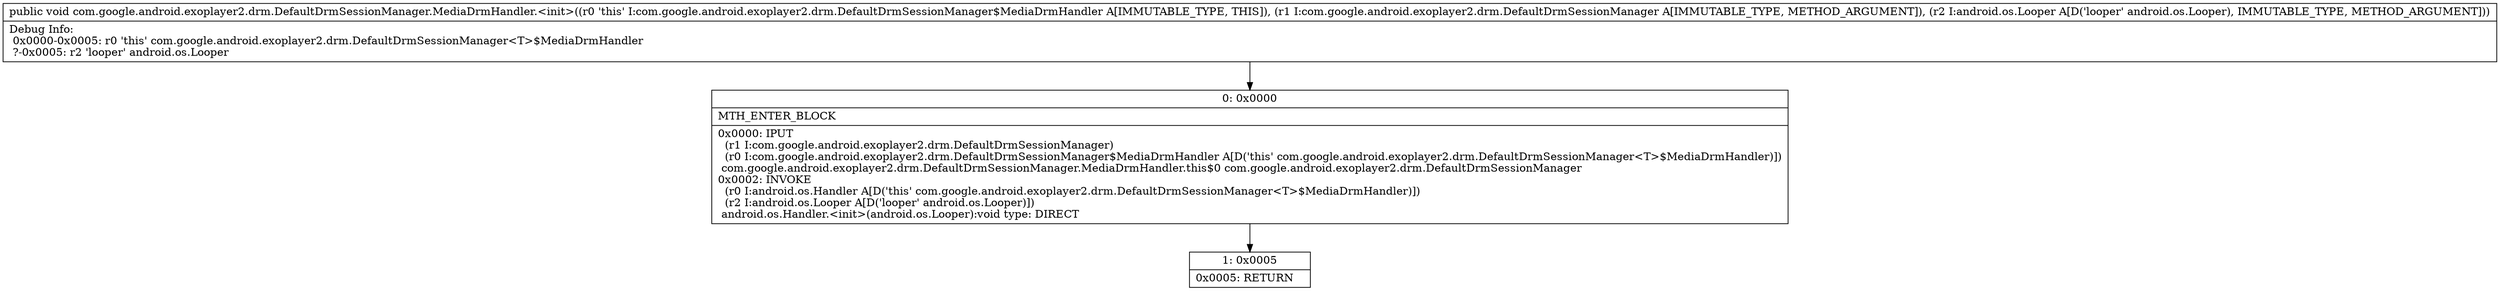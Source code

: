 digraph "CFG forcom.google.android.exoplayer2.drm.DefaultDrmSessionManager.MediaDrmHandler.\<init\>(Lcom\/google\/android\/exoplayer2\/drm\/DefaultDrmSessionManager;Landroid\/os\/Looper;)V" {
Node_0 [shape=record,label="{0\:\ 0x0000|MTH_ENTER_BLOCK\l|0x0000: IPUT  \l  (r1 I:com.google.android.exoplayer2.drm.DefaultDrmSessionManager)\l  (r0 I:com.google.android.exoplayer2.drm.DefaultDrmSessionManager$MediaDrmHandler A[D('this' com.google.android.exoplayer2.drm.DefaultDrmSessionManager\<T\>$MediaDrmHandler)])\l com.google.android.exoplayer2.drm.DefaultDrmSessionManager.MediaDrmHandler.this$0 com.google.android.exoplayer2.drm.DefaultDrmSessionManager \l0x0002: INVOKE  \l  (r0 I:android.os.Handler A[D('this' com.google.android.exoplayer2.drm.DefaultDrmSessionManager\<T\>$MediaDrmHandler)])\l  (r2 I:android.os.Looper A[D('looper' android.os.Looper)])\l android.os.Handler.\<init\>(android.os.Looper):void type: DIRECT \l}"];
Node_1 [shape=record,label="{1\:\ 0x0005|0x0005: RETURN   \l}"];
MethodNode[shape=record,label="{public void com.google.android.exoplayer2.drm.DefaultDrmSessionManager.MediaDrmHandler.\<init\>((r0 'this' I:com.google.android.exoplayer2.drm.DefaultDrmSessionManager$MediaDrmHandler A[IMMUTABLE_TYPE, THIS]), (r1 I:com.google.android.exoplayer2.drm.DefaultDrmSessionManager A[IMMUTABLE_TYPE, METHOD_ARGUMENT]), (r2 I:android.os.Looper A[D('looper' android.os.Looper), IMMUTABLE_TYPE, METHOD_ARGUMENT]))  | Debug Info:\l  0x0000\-0x0005: r0 'this' com.google.android.exoplayer2.drm.DefaultDrmSessionManager\<T\>$MediaDrmHandler\l  ?\-0x0005: r2 'looper' android.os.Looper\l}"];
MethodNode -> Node_0;
Node_0 -> Node_1;
}

